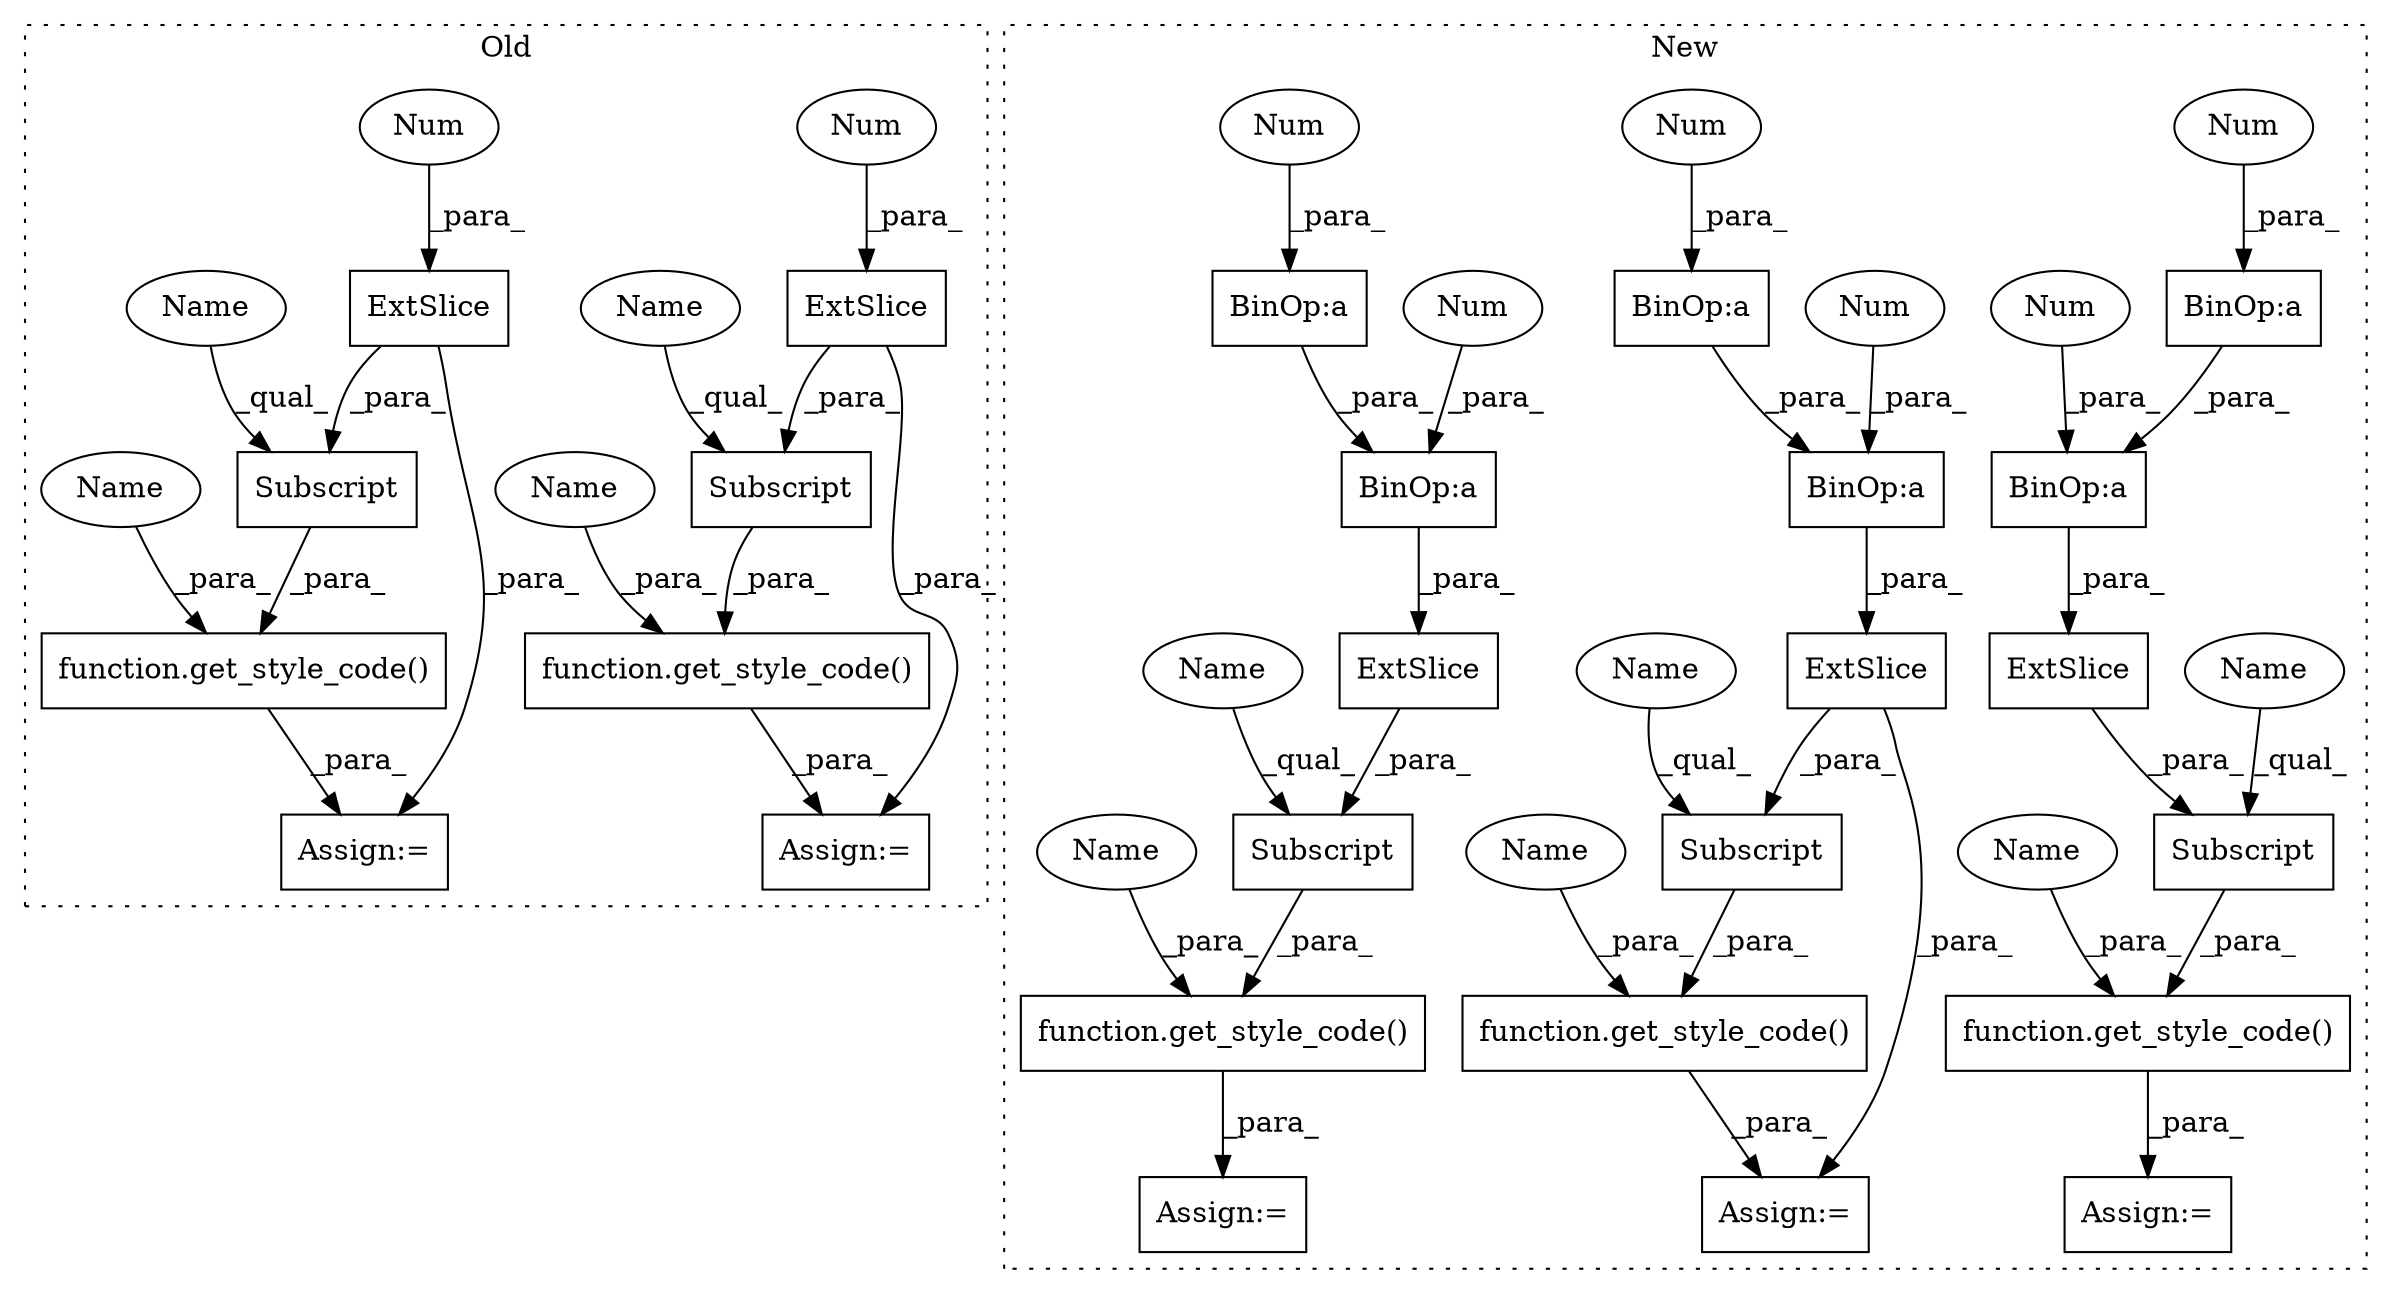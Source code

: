 digraph G {
subgraph cluster0 {
1 [label="Subscript" a="63" s="42823,0" l="8,0" shape="box"];
3 [label="Subscript" a="63" s="42924,0" l="8,0" shape="box"];
14 [label="ExtSlice" a="85" s="42924" l="2" shape="box"];
15 [label="ExtSlice" a="85" s="42823" l="2" shape="box"];
16 [label="Num" a="76" s="42829" l="1" shape="ellipse"];
22 [label="function.get_style_code()" a="75" s="42909,42936" l="15,1" shape="box"];
26 [label="function.get_style_code()" a="75" s="42808,42835" l="15,1" shape="box"];
29 [label="Num" a="76" s="42930" l="1" shape="ellipse"];
33 [label="Assign:=" a="68" s="42906" l="3" shape="box"];
34 [label="Assign:=" a="68" s="42805" l="3" shape="box"];
38 [label="Name" a="87" s="42924" l="2" shape="ellipse"];
39 [label="Name" a="87" s="42823" l="2" shape="ellipse"];
43 [label="Name" a="87" s="42934" l="2" shape="ellipse"];
44 [label="Name" a="87" s="42833" l="2" shape="ellipse"];
label = "Old";
style="dotted";
}
subgraph cluster1 {
2 [label="function.get_style_code()" a="75" s="44565,44607" l="15,1" shape="box"];
4 [label="Subscript" a="63" s="44580,0" l="23,0" shape="box"];
5 [label="Subscript" a="63" s="44849,0" l="23,0" shape="box"];
6 [label="BinOp:a" a="82" s="44859" l="11" shape="box"];
7 [label="BinOp:a" a="82" s="44863" l="3" shape="box"];
8 [label="Subscript" a="63" s="44733,0" l="23,0" shape="box"];
9 [label="BinOp:a" a="82" s="44747" l="3" shape="box"];
10 [label="BinOp:a" a="82" s="44743" l="11" shape="box"];
11 [label="ExtSlice" a="85" s="44580" l="2" shape="box"];
12 [label="ExtSlice" a="85" s="44849" l="2" shape="box"];
13 [label="ExtSlice" a="85" s="44733" l="2" shape="box"];
17 [label="Num" a="76" s="44870" l="1" shape="ellipse"];
18 [label="Num" a="76" s="44750" l="1" shape="ellipse"];
19 [label="Num" a="76" s="44866" l="1" shape="ellipse"];
20 [label="Num" a="76" s="44754" l="1" shape="ellipse"];
21 [label="Assign:=" a="68" s="44715" l="3" shape="box"];
23 [label="BinOp:a" a="82" s="44590" l="11" shape="box"];
24 [label="BinOp:a" a="82" s="44594" l="3" shape="box"];
25 [label="function.get_style_code()" a="75" s="44718,44760" l="15,1" shape="box"];
27 [label="Num" a="76" s="44601" l="1" shape="ellipse"];
28 [label="Num" a="76" s="44597" l="1" shape="ellipse"];
30 [label="Assign:=" a="68" s="44562" l="3" shape="box"];
31 [label="Assign:=" a="68" s="44831" l="3" shape="box"];
32 [label="function.get_style_code()" a="75" s="44834,44876" l="15,1" shape="box"];
35 [label="Name" a="87" s="44758" l="2" shape="ellipse"];
36 [label="Name" a="87" s="44605" l="2" shape="ellipse"];
37 [label="Name" a="87" s="44874" l="2" shape="ellipse"];
40 [label="Name" a="87" s="44580" l="2" shape="ellipse"];
41 [label="Name" a="87" s="44733" l="2" shape="ellipse"];
42 [label="Name" a="87" s="44849" l="2" shape="ellipse"];
label = "New";
style="dotted";
}
1 -> 26 [label="_para_"];
2 -> 30 [label="_para_"];
3 -> 22 [label="_para_"];
4 -> 2 [label="_para_"];
5 -> 32 [label="_para_"];
6 -> 12 [label="_para_"];
7 -> 6 [label="_para_"];
8 -> 25 [label="_para_"];
9 -> 10 [label="_para_"];
10 -> 13 [label="_para_"];
11 -> 30 [label="_para_"];
11 -> 4 [label="_para_"];
12 -> 5 [label="_para_"];
13 -> 8 [label="_para_"];
14 -> 33 [label="_para_"];
14 -> 3 [label="_para_"];
15 -> 1 [label="_para_"];
15 -> 34 [label="_para_"];
16 -> 15 [label="_para_"];
17 -> 6 [label="_para_"];
18 -> 9 [label="_para_"];
19 -> 7 [label="_para_"];
20 -> 10 [label="_para_"];
22 -> 33 [label="_para_"];
23 -> 11 [label="_para_"];
24 -> 23 [label="_para_"];
25 -> 21 [label="_para_"];
26 -> 34 [label="_para_"];
27 -> 23 [label="_para_"];
28 -> 24 [label="_para_"];
29 -> 14 [label="_para_"];
32 -> 31 [label="_para_"];
35 -> 25 [label="_para_"];
36 -> 2 [label="_para_"];
37 -> 32 [label="_para_"];
38 -> 3 [label="_qual_"];
39 -> 1 [label="_qual_"];
40 -> 4 [label="_qual_"];
41 -> 8 [label="_qual_"];
42 -> 5 [label="_qual_"];
43 -> 22 [label="_para_"];
44 -> 26 [label="_para_"];
}